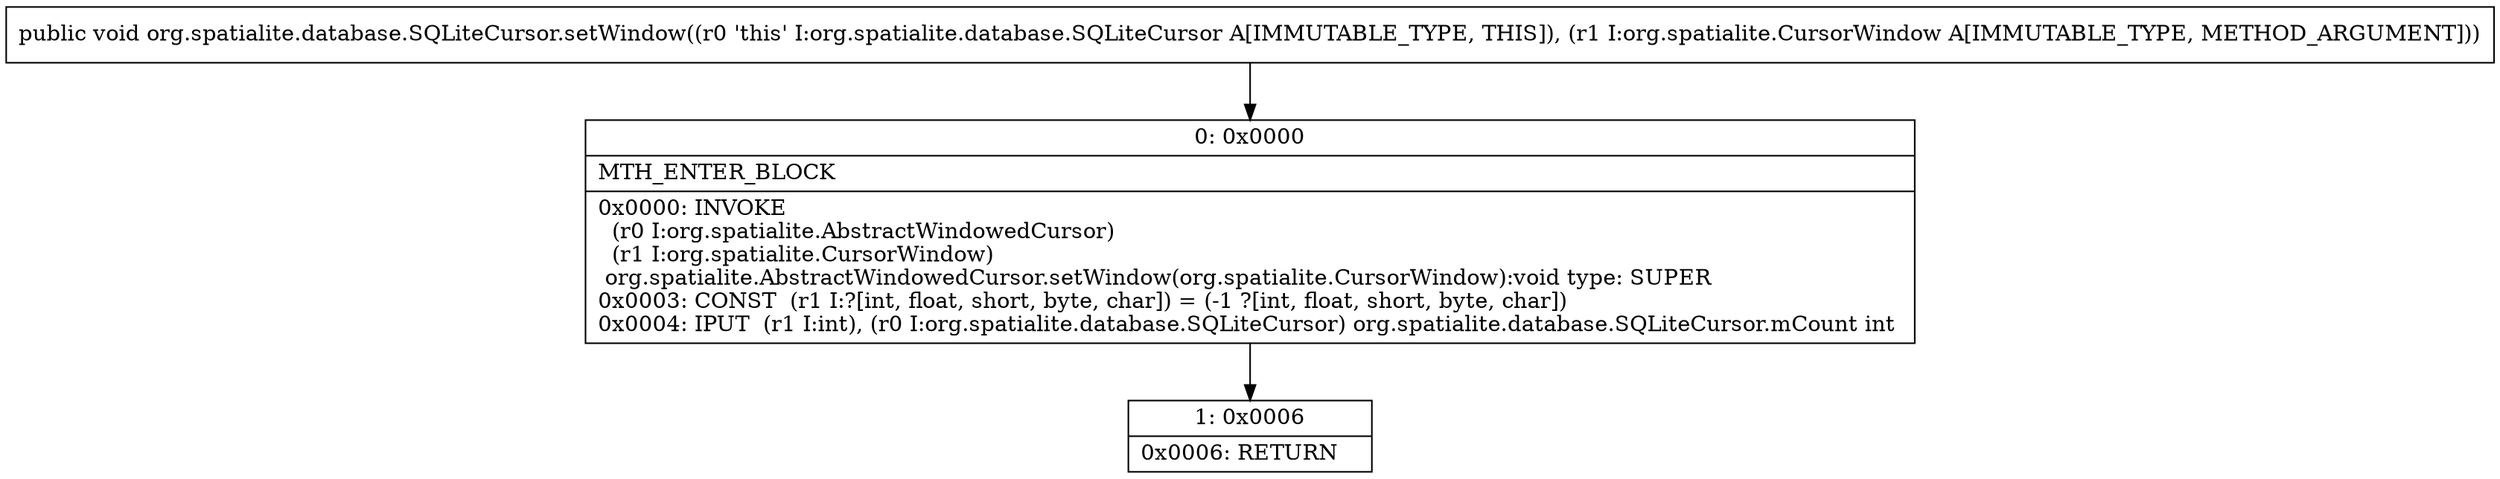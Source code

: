 digraph "CFG fororg.spatialite.database.SQLiteCursor.setWindow(Lorg\/spatialite\/CursorWindow;)V" {
Node_0 [shape=record,label="{0\:\ 0x0000|MTH_ENTER_BLOCK\l|0x0000: INVOKE  \l  (r0 I:org.spatialite.AbstractWindowedCursor)\l  (r1 I:org.spatialite.CursorWindow)\l org.spatialite.AbstractWindowedCursor.setWindow(org.spatialite.CursorWindow):void type: SUPER \l0x0003: CONST  (r1 I:?[int, float, short, byte, char]) = (\-1 ?[int, float, short, byte, char]) \l0x0004: IPUT  (r1 I:int), (r0 I:org.spatialite.database.SQLiteCursor) org.spatialite.database.SQLiteCursor.mCount int \l}"];
Node_1 [shape=record,label="{1\:\ 0x0006|0x0006: RETURN   \l}"];
MethodNode[shape=record,label="{public void org.spatialite.database.SQLiteCursor.setWindow((r0 'this' I:org.spatialite.database.SQLiteCursor A[IMMUTABLE_TYPE, THIS]), (r1 I:org.spatialite.CursorWindow A[IMMUTABLE_TYPE, METHOD_ARGUMENT])) }"];
MethodNode -> Node_0;
Node_0 -> Node_1;
}

